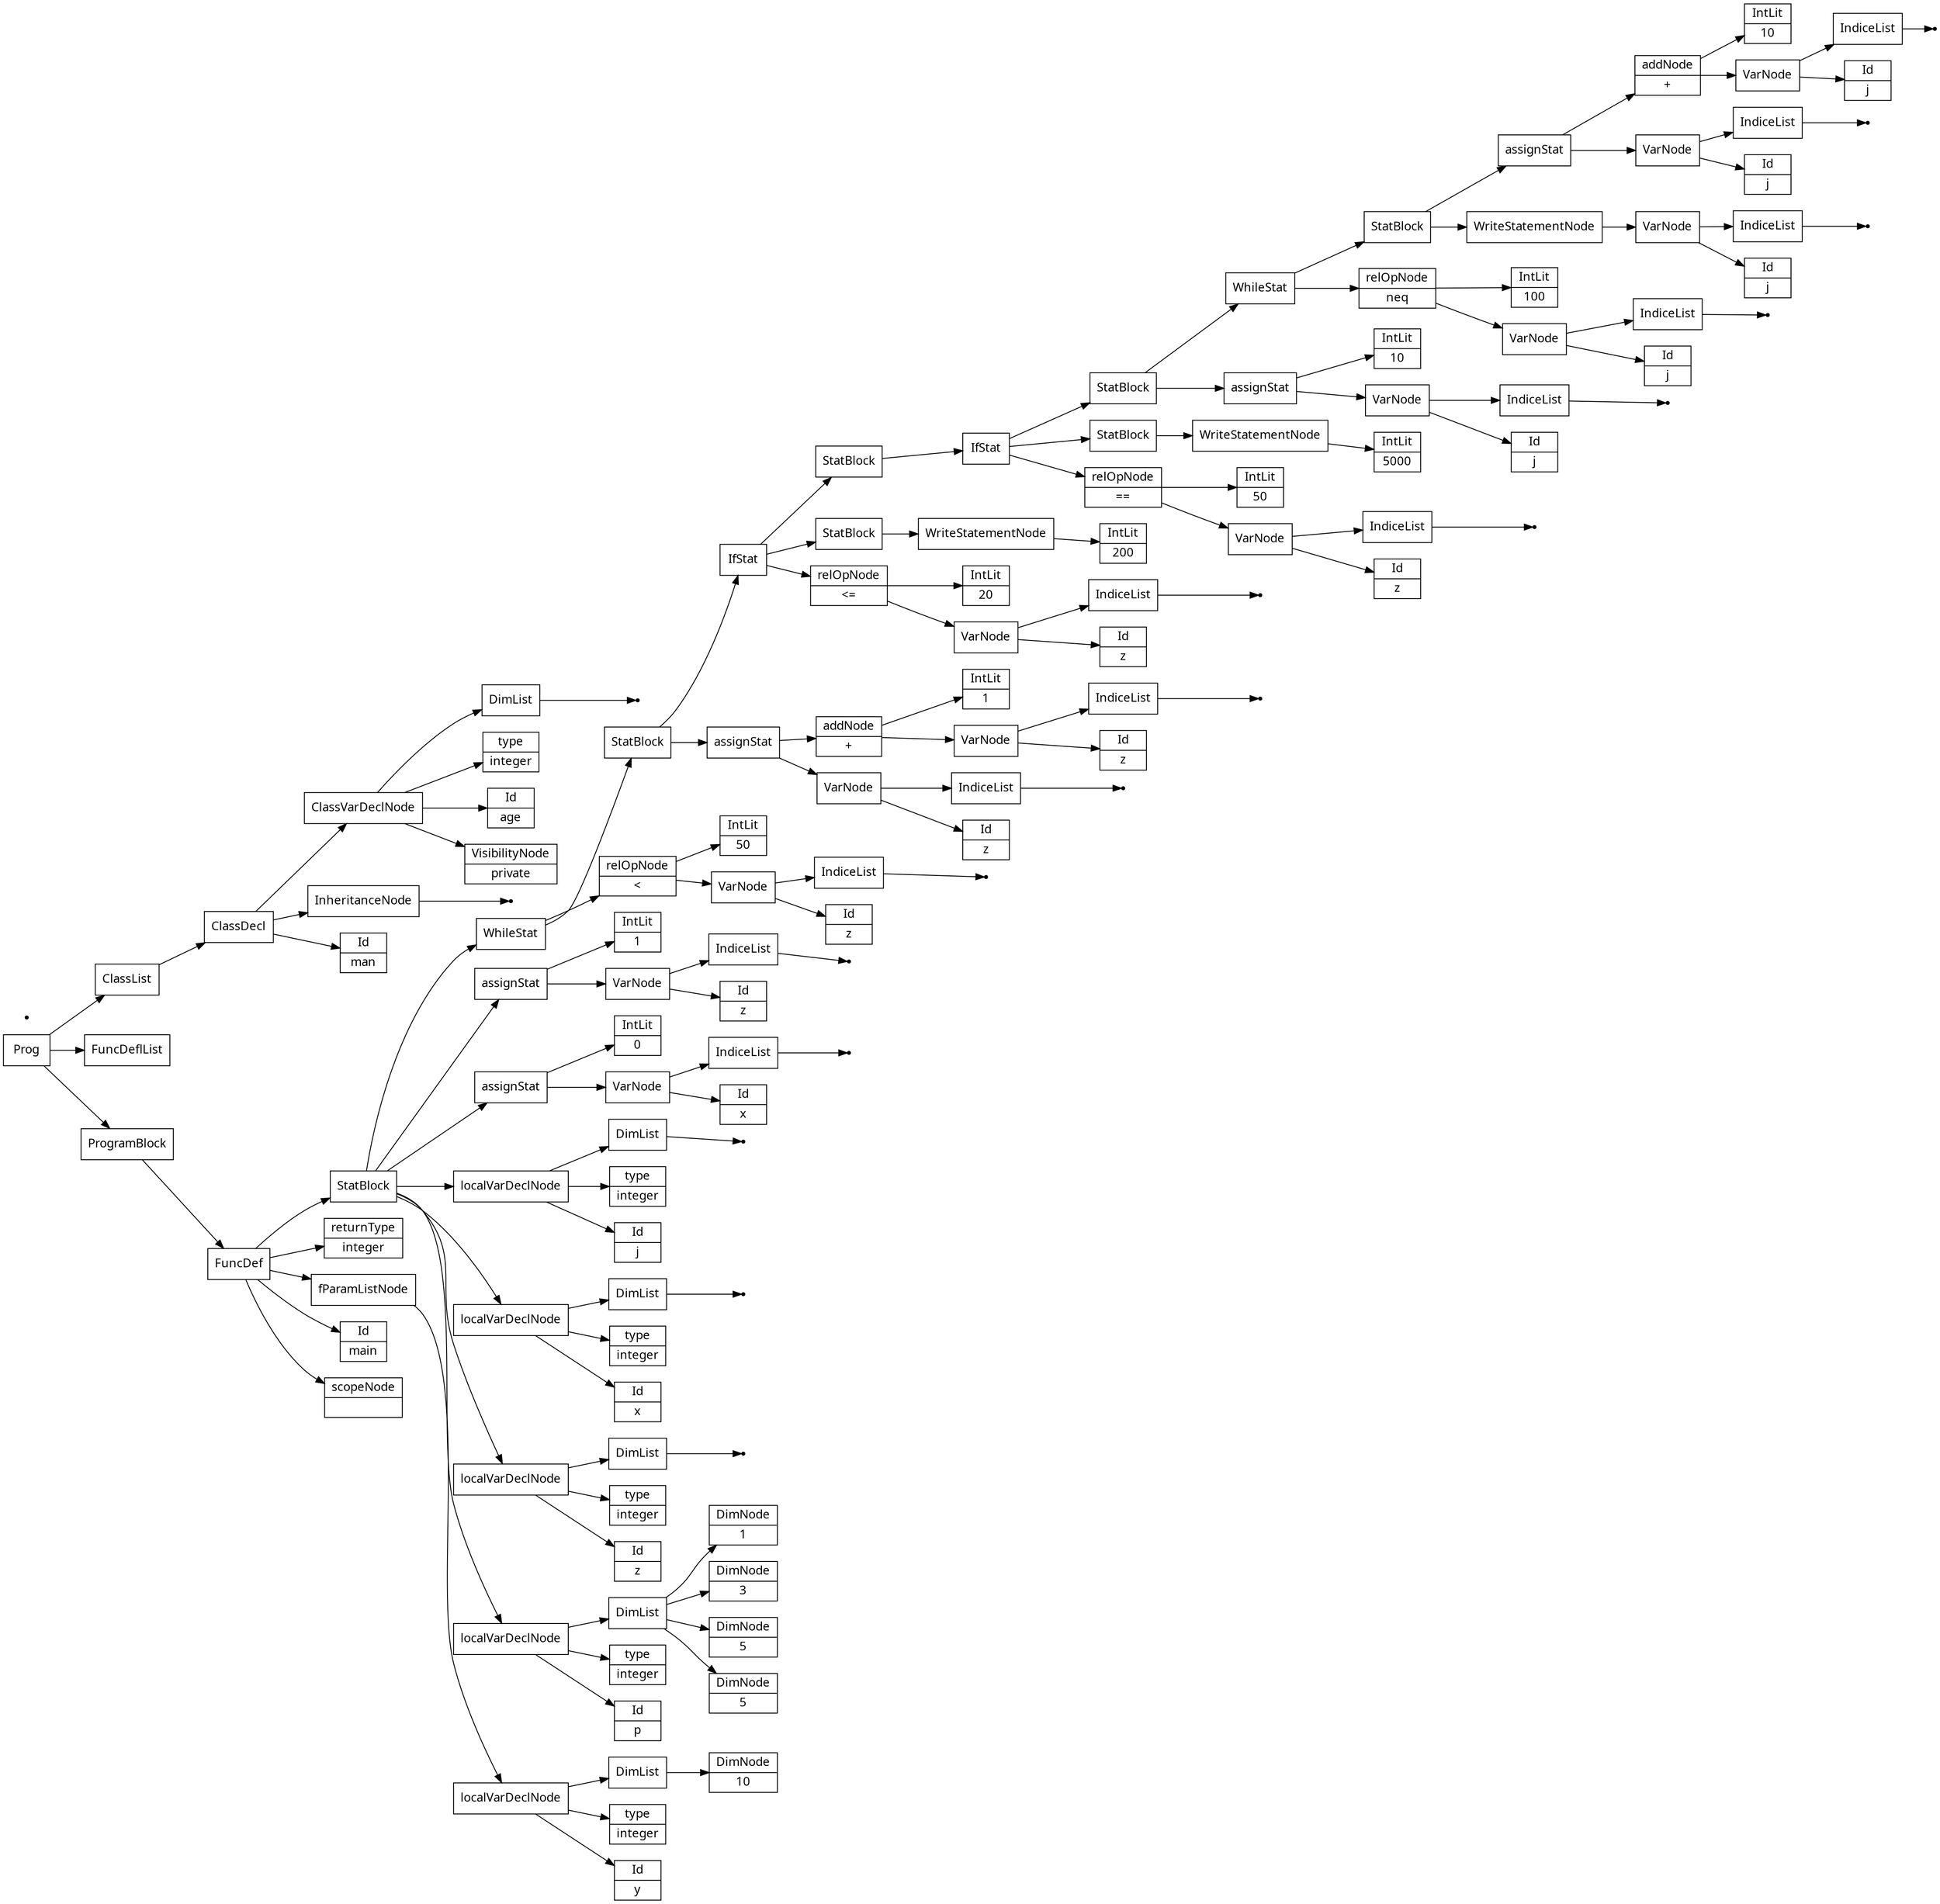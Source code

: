 digraph AST {
node [shape=record];
 node [fontname=Sans];charset="UTF-8" splines=true splines=spline rankdir =LR ordering="out"
1[label="scopeNode| "];
3[label="Id|y"];
4[label="type|integer"];
6[label="DimNode|10"];
7[label="DimList"];
7->6;
8[label="localVarDeclNode"];
8->7;
8->4;
8->3;
9[label="fParamListNode"];
9->8;
10[label="returnType|integer"];
12[label="Id|p"];
13[label="type|integer"];
15[label="DimNode|5"];
16[label="DimNode|5"];
17[label="DimNode|3"];
18[label="DimNode|1"];
19[label="DimList"];
19->18;
19->17;
19->16;
19->15;
20[label="localVarDeclNode"];
20->19;
20->13;
20->12;
21[label="Id|z"];
22[label="type|integer"];
none24[shape="point"];
25[label="DimList"];
25->none24;
26[label="localVarDeclNode"];
26->25;
26->22;
26->21;
27[label="Id|x"];
28[label="type|integer"];
none30[shape="point"];
31[label="DimList"];
31->none30;
32[label="localVarDeclNode"];
32->31;
32->28;
32->27;
33[label="Id|j"];
34[label="type|integer"];
none36[shape="point"];
37[label="DimList"];
37->none36;
38[label="localVarDeclNode"];
38->37;
38->34;
38->33;
39[label="Id|x"];
none41[shape="point"];
42[label="IndiceList"];
42->none41;
43[label="VarNode"];
43->42;
43->39;
44[label="IntLit|0"];
45[label="assignStat"];
45->44;
45->43;
46[label="Id|z"];
none48[shape="point"];
49[label="IndiceList"];
49->none48;
50[label="VarNode"];
50->49;
50->46;
51[label="IntLit|1"];
52[label="assignStat"];
52->51;
52->50;
53[label="Id|z"];
none55[shape="point"];
56[label="IndiceList"];
56->none55;
57[label="VarNode"];
57->56;
57->53;
58[label="relOpNode|\<"];
59[label="IntLit|50"];
58->59;
58->57;
61[label="Id|z"];
none63[shape="point"];
64[label="IndiceList"];
64->none63;
65[label="VarNode"];
65->64;
65->61;
66[label="Id|z"];
none68[shape="point"];
69[label="IndiceList"];
69->none68;
70[label="VarNode"];
70->69;
70->66;
71[label="addNode|+"];
72[label="IntLit|1"];
71->72;
71->70;
73[label="assignStat"];
73->71;
73->65;
74[label="Id|z"];
none76[shape="point"];
77[label="IndiceList"];
77->none76;
78[label="VarNode"];
78->77;
78->74;
79[label="relOpNode|\<="];
80[label="IntLit|20"];
79->80;
79->78;
82[label="IntLit|200"];
83[label="WriteStatementNode"];
83->82;
84[label="StatBlock"];
84->83;
86[label="Id|z"];
none88[shape="point"];
89[label="IndiceList"];
89->none88;
90[label="VarNode"];
90->89;
90->86;
91[label="relOpNode|\=="];
92[label="IntLit|50"];
91->92;
91->90;
94[label="IntLit|5000"];
95[label="WriteStatementNode"];
95->94;
96[label="StatBlock"];
96->95;
98[label="Id|j"];
none100[shape="point"];
101[label="IndiceList"];
101->none100;
102[label="VarNode"];
102->101;
102->98;
103[label="IntLit|10"];
104[label="assignStat"];
104->103;
104->102;
105[label="Id|j"];
none107[shape="point"];
108[label="IndiceList"];
108->none107;
109[label="VarNode"];
109->108;
109->105;
110[label="relOpNode|neq"];
111[label="IntLit|100"];
110->111;
110->109;
113[label="Id|j"];
none115[shape="point"];
116[label="IndiceList"];
116->none115;
117[label="VarNode"];
117->116;
117->113;
118[label="WriteStatementNode"];
118->117;
119[label="Id|j"];
none121[shape="point"];
122[label="IndiceList"];
122->none121;
123[label="VarNode"];
123->122;
123->119;
124[label="Id|j"];
none126[shape="point"];
127[label="IndiceList"];
127->none126;
128[label="VarNode"];
128->127;
128->124;
129[label="addNode|+"];
130[label="IntLit|10"];
129->130;
129->128;
131[label="assignStat"];
131->129;
131->123;
132[label="StatBlock"];
132->131;
132->118;
133[label="WhileStat"];
133->132;
133->110;
134[label="StatBlock"];
134->133;
134->104;
135[label="IfStat"];
135->134;
135->96;
135->91;
136[label="StatBlock"];
136->135;
137[label="IfStat"];
137->136;
137->84;
137->79;
138[label="StatBlock"];
138->137;
138->73;
139[label="WhileStat"];
139->138;
139->58;
140[label="StatBlock"];
140->139;
140->52;
140->45;
140->38;
140->32;
140->26;
140->20;
141[label="FuncDef"];
0[label="Id|main"];
141->140;
141->10;
141->9;
141->0;
141->1;
142[label="Id|man"];
none144[shape="point"];
145[label="InheritanceNode"];
145->none144;
146[label="VisibilityNode|private"];
147[label="Id|age"];
148[label="type|integer"];
none150[shape="point"];
151[label="DimList"];
151->none150;
152[label="ClassVarDeclNode"];
152->151;
152->148;
152->147;
152->146;
153[label="ClassDecl"];
153->152;
153->145;
153->142;
154[label="ClassList"];
155[label="FuncDeflList"];
156[label="Prog"];
157[label="ProgramBlock"];
154->153;
157->141;
none158[shape="point"];
156->154;
156->155;
156->157;
}